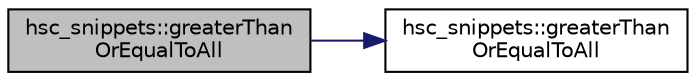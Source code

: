 digraph "hsc_snippets::greaterThanOrEqualToAll"
{
 // INTERACTIVE_SVG=YES
 // LATEX_PDF_SIZE
  edge [fontname="Helvetica",fontsize="10",labelfontname="Helvetica",labelfontsize="10"];
  node [fontname="Helvetica",fontsize="10",shape=record];
  rankdir="LR";
  Node1 [label="hsc_snippets::greaterThan\lOrEqualToAll",height=0.2,width=0.4,color="black", fillcolor="grey75", style="filled", fontcolor="black",tooltip=" "];
  Node1 -> Node2 [color="midnightblue",fontsize="10",style="solid",fontname="Helvetica"];
  Node2 [label="hsc_snippets::greaterThan\lOrEqualToAll",height=0.2,width=0.4,color="black", fillcolor="white", style="filled",URL="$namespacehsc__snippets.html#a21c76cdee93b66ddae3fa5a37b42f19d",tooltip=" "];
}

